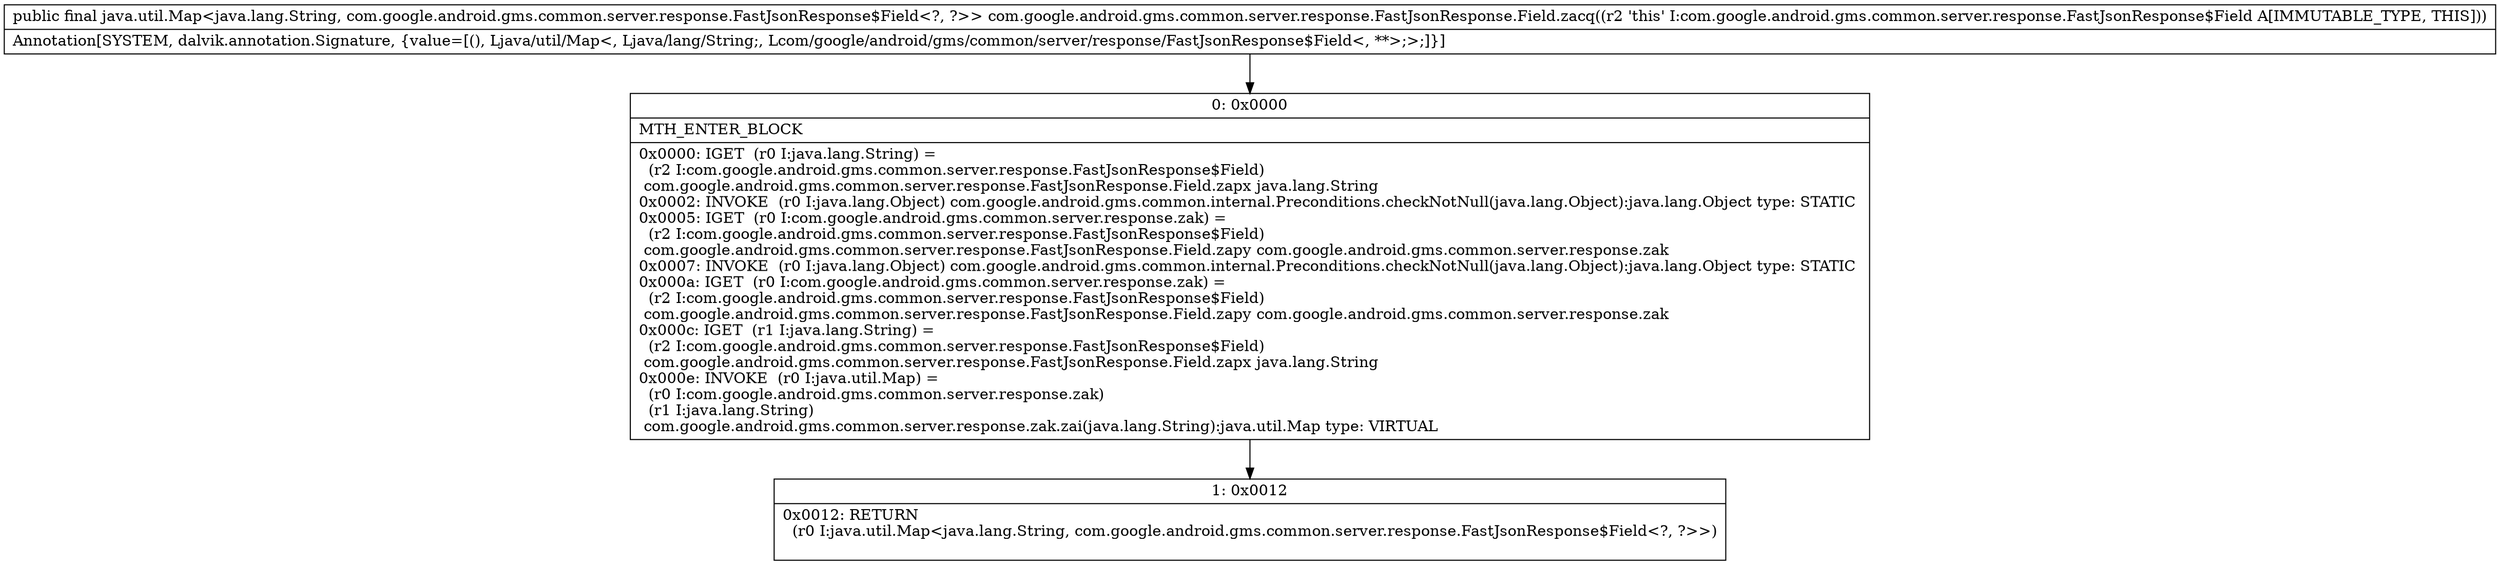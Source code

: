 digraph "CFG forcom.google.android.gms.common.server.response.FastJsonResponse.Field.zacq()Ljava\/util\/Map;" {
Node_0 [shape=record,label="{0\:\ 0x0000|MTH_ENTER_BLOCK\l|0x0000: IGET  (r0 I:java.lang.String) = \l  (r2 I:com.google.android.gms.common.server.response.FastJsonResponse$Field)\l com.google.android.gms.common.server.response.FastJsonResponse.Field.zapx java.lang.String \l0x0002: INVOKE  (r0 I:java.lang.Object) com.google.android.gms.common.internal.Preconditions.checkNotNull(java.lang.Object):java.lang.Object type: STATIC \l0x0005: IGET  (r0 I:com.google.android.gms.common.server.response.zak) = \l  (r2 I:com.google.android.gms.common.server.response.FastJsonResponse$Field)\l com.google.android.gms.common.server.response.FastJsonResponse.Field.zapy com.google.android.gms.common.server.response.zak \l0x0007: INVOKE  (r0 I:java.lang.Object) com.google.android.gms.common.internal.Preconditions.checkNotNull(java.lang.Object):java.lang.Object type: STATIC \l0x000a: IGET  (r0 I:com.google.android.gms.common.server.response.zak) = \l  (r2 I:com.google.android.gms.common.server.response.FastJsonResponse$Field)\l com.google.android.gms.common.server.response.FastJsonResponse.Field.zapy com.google.android.gms.common.server.response.zak \l0x000c: IGET  (r1 I:java.lang.String) = \l  (r2 I:com.google.android.gms.common.server.response.FastJsonResponse$Field)\l com.google.android.gms.common.server.response.FastJsonResponse.Field.zapx java.lang.String \l0x000e: INVOKE  (r0 I:java.util.Map) = \l  (r0 I:com.google.android.gms.common.server.response.zak)\l  (r1 I:java.lang.String)\l com.google.android.gms.common.server.response.zak.zai(java.lang.String):java.util.Map type: VIRTUAL \l}"];
Node_1 [shape=record,label="{1\:\ 0x0012|0x0012: RETURN  \l  (r0 I:java.util.Map\<java.lang.String, com.google.android.gms.common.server.response.FastJsonResponse$Field\<?, ?\>\>)\l \l}"];
MethodNode[shape=record,label="{public final java.util.Map\<java.lang.String, com.google.android.gms.common.server.response.FastJsonResponse$Field\<?, ?\>\> com.google.android.gms.common.server.response.FastJsonResponse.Field.zacq((r2 'this' I:com.google.android.gms.common.server.response.FastJsonResponse$Field A[IMMUTABLE_TYPE, THIS]))  | Annotation[SYSTEM, dalvik.annotation.Signature, \{value=[(), Ljava\/util\/Map\<, Ljava\/lang\/String;, Lcom\/google\/android\/gms\/common\/server\/response\/FastJsonResponse$Field\<, **\>;\>;]\}]\l}"];
MethodNode -> Node_0;
Node_0 -> Node_1;
}


